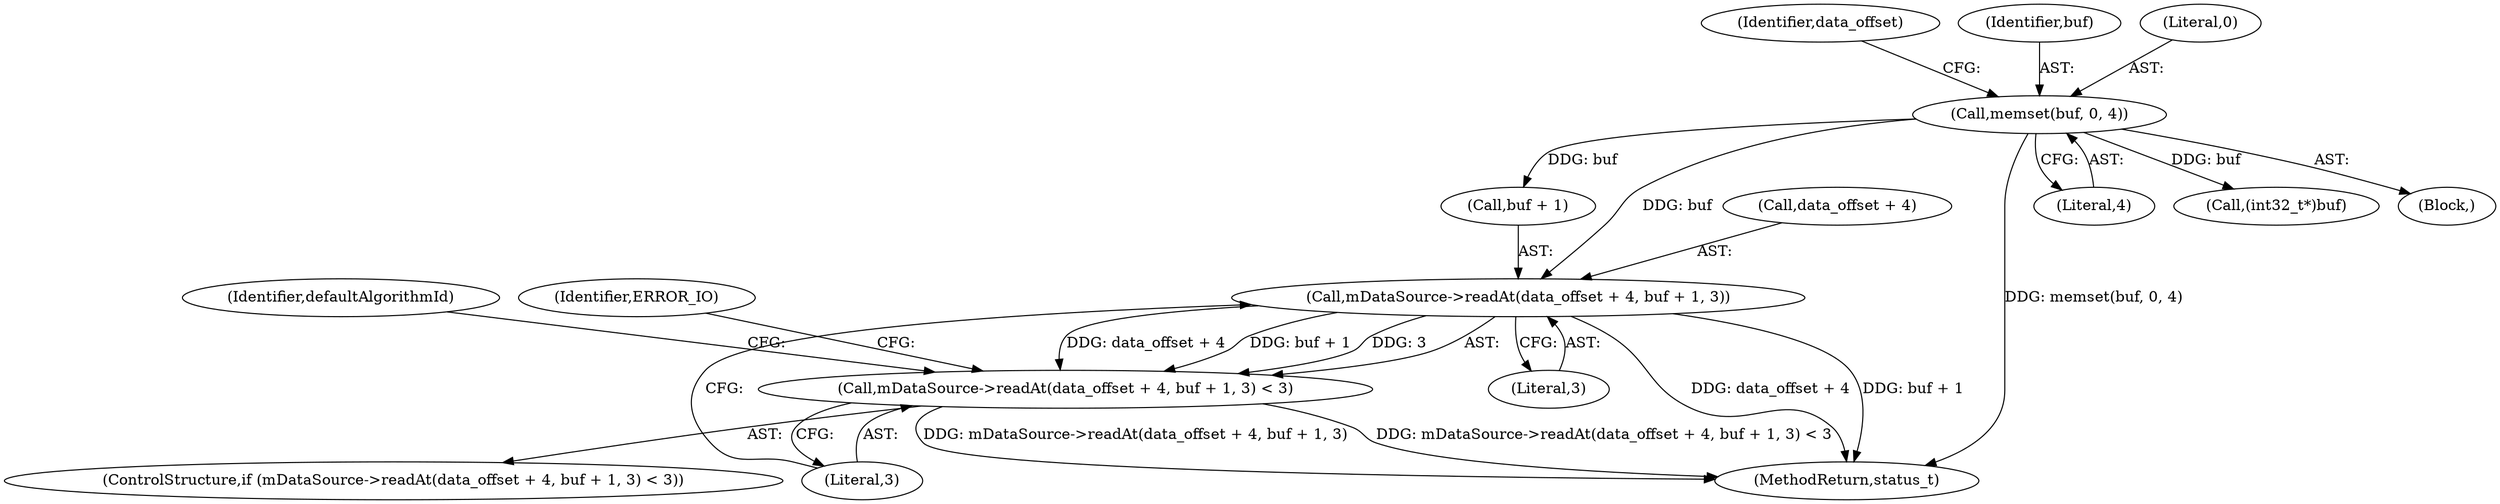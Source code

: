 digraph "0_Android_e7142a0703bc93f75e213e96ebc19000022afed9@API" {
"1000905" [label="(Call,mDataSource->readAt(data_offset + 4, buf + 1, 3))"];
"1000899" [label="(Call,memset(buf, 0, 4))"];
"1000904" [label="(Call,mDataSource->readAt(data_offset + 4, buf + 1, 3) < 3)"];
"1000903" [label="(ControlStructure,if (mDataSource->readAt(data_offset + 4, buf + 1, 3) < 3))"];
"1000902" [label="(Literal,4)"];
"1000907" [label="(Identifier,data_offset)"];
"1000922" [label="(Call,(int32_t*)buf)"];
"1000919" [label="(Identifier,defaultAlgorithmId)"];
"1000905" [label="(Call,mDataSource->readAt(data_offset + 4, buf + 1, 3))"];
"1000913" [label="(Literal,3)"];
"1000916" [label="(Identifier,ERROR_IO)"];
"1000906" [label="(Call,data_offset + 4)"];
"1000909" [label="(Call,buf + 1)"];
"1003275" [label="(MethodReturn,status_t)"];
"1000904" [label="(Call,mDataSource->readAt(data_offset + 4, buf + 1, 3) < 3)"];
"1000900" [label="(Identifier,buf)"];
"1000886" [label="(Block,)"];
"1000912" [label="(Literal,3)"];
"1000899" [label="(Call,memset(buf, 0, 4))"];
"1000901" [label="(Literal,0)"];
"1000905" -> "1000904"  [label="AST: "];
"1000905" -> "1000912"  [label="CFG: "];
"1000906" -> "1000905"  [label="AST: "];
"1000909" -> "1000905"  [label="AST: "];
"1000912" -> "1000905"  [label="AST: "];
"1000913" -> "1000905"  [label="CFG: "];
"1000905" -> "1003275"  [label="DDG: data_offset + 4"];
"1000905" -> "1003275"  [label="DDG: buf + 1"];
"1000905" -> "1000904"  [label="DDG: data_offset + 4"];
"1000905" -> "1000904"  [label="DDG: buf + 1"];
"1000905" -> "1000904"  [label="DDG: 3"];
"1000899" -> "1000905"  [label="DDG: buf"];
"1000899" -> "1000886"  [label="AST: "];
"1000899" -> "1000902"  [label="CFG: "];
"1000900" -> "1000899"  [label="AST: "];
"1000901" -> "1000899"  [label="AST: "];
"1000902" -> "1000899"  [label="AST: "];
"1000907" -> "1000899"  [label="CFG: "];
"1000899" -> "1003275"  [label="DDG: memset(buf, 0, 4)"];
"1000899" -> "1000909"  [label="DDG: buf"];
"1000899" -> "1000922"  [label="DDG: buf"];
"1000904" -> "1000903"  [label="AST: "];
"1000904" -> "1000913"  [label="CFG: "];
"1000913" -> "1000904"  [label="AST: "];
"1000916" -> "1000904"  [label="CFG: "];
"1000919" -> "1000904"  [label="CFG: "];
"1000904" -> "1003275"  [label="DDG: mDataSource->readAt(data_offset + 4, buf + 1, 3) < 3"];
"1000904" -> "1003275"  [label="DDG: mDataSource->readAt(data_offset + 4, buf + 1, 3)"];
}
